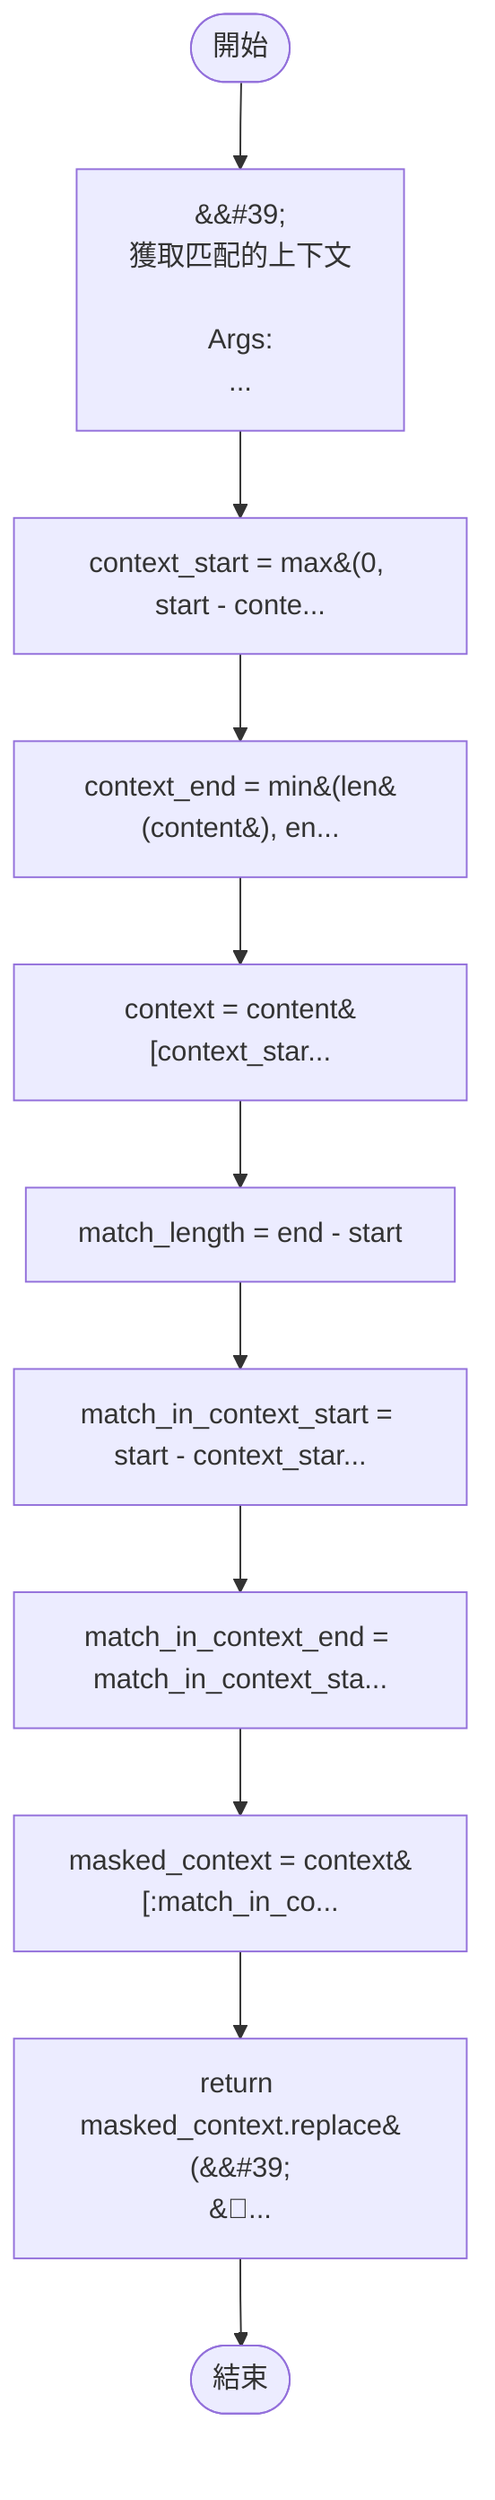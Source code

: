 flowchart TB
    n1([開始])
    n2([結束])
    n3[&amp;&#35;39;\n        獲取匹配的上下文\n\n        Args:\n       ...]
    n4[context_start = max&#40;0, start - conte...]
    n5[context_end = min&#40;len&#40;content&#41;, en...]
    n6[context = content&#91;context_star...]
    n7[match_length = end - start]
    n8[match_in_context_start = start - context_star...]
    n9[match_in_context_end = match_in_context_sta...]
    n10[masked_context = context&#91;:match_in_co...]
    n11[return masked_context.replace&#40;&amp;&#35;39;\n&amp;&#3...]
    n1 --> n3
    n3 --> n4
    n4 --> n5
    n5 --> n6
    n6 --> n7
    n7 --> n8
    n8 --> n9
    n9 --> n10
    n10 --> n11
    n11 --> n2